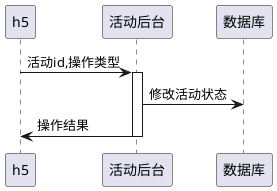 @startuml






h5 -> 活动后台: 活动id,操作类型
activate 活动后台

活动后台 -> 数据库 :修改活动状态

活动后台 -> h5: 操作结果
deactivate 活动后台



'        alt 活动状态!=已上线
'            backend -> other: 已下线
'        else
'          alt now < 开始时间
'             backend -> other: 未上线
'          else now > 结束时间
'            backend -> other: 已下线
'          else 结束时间 > now > 开始时间
'            backend -> other: 已上线
'          end
@enduml